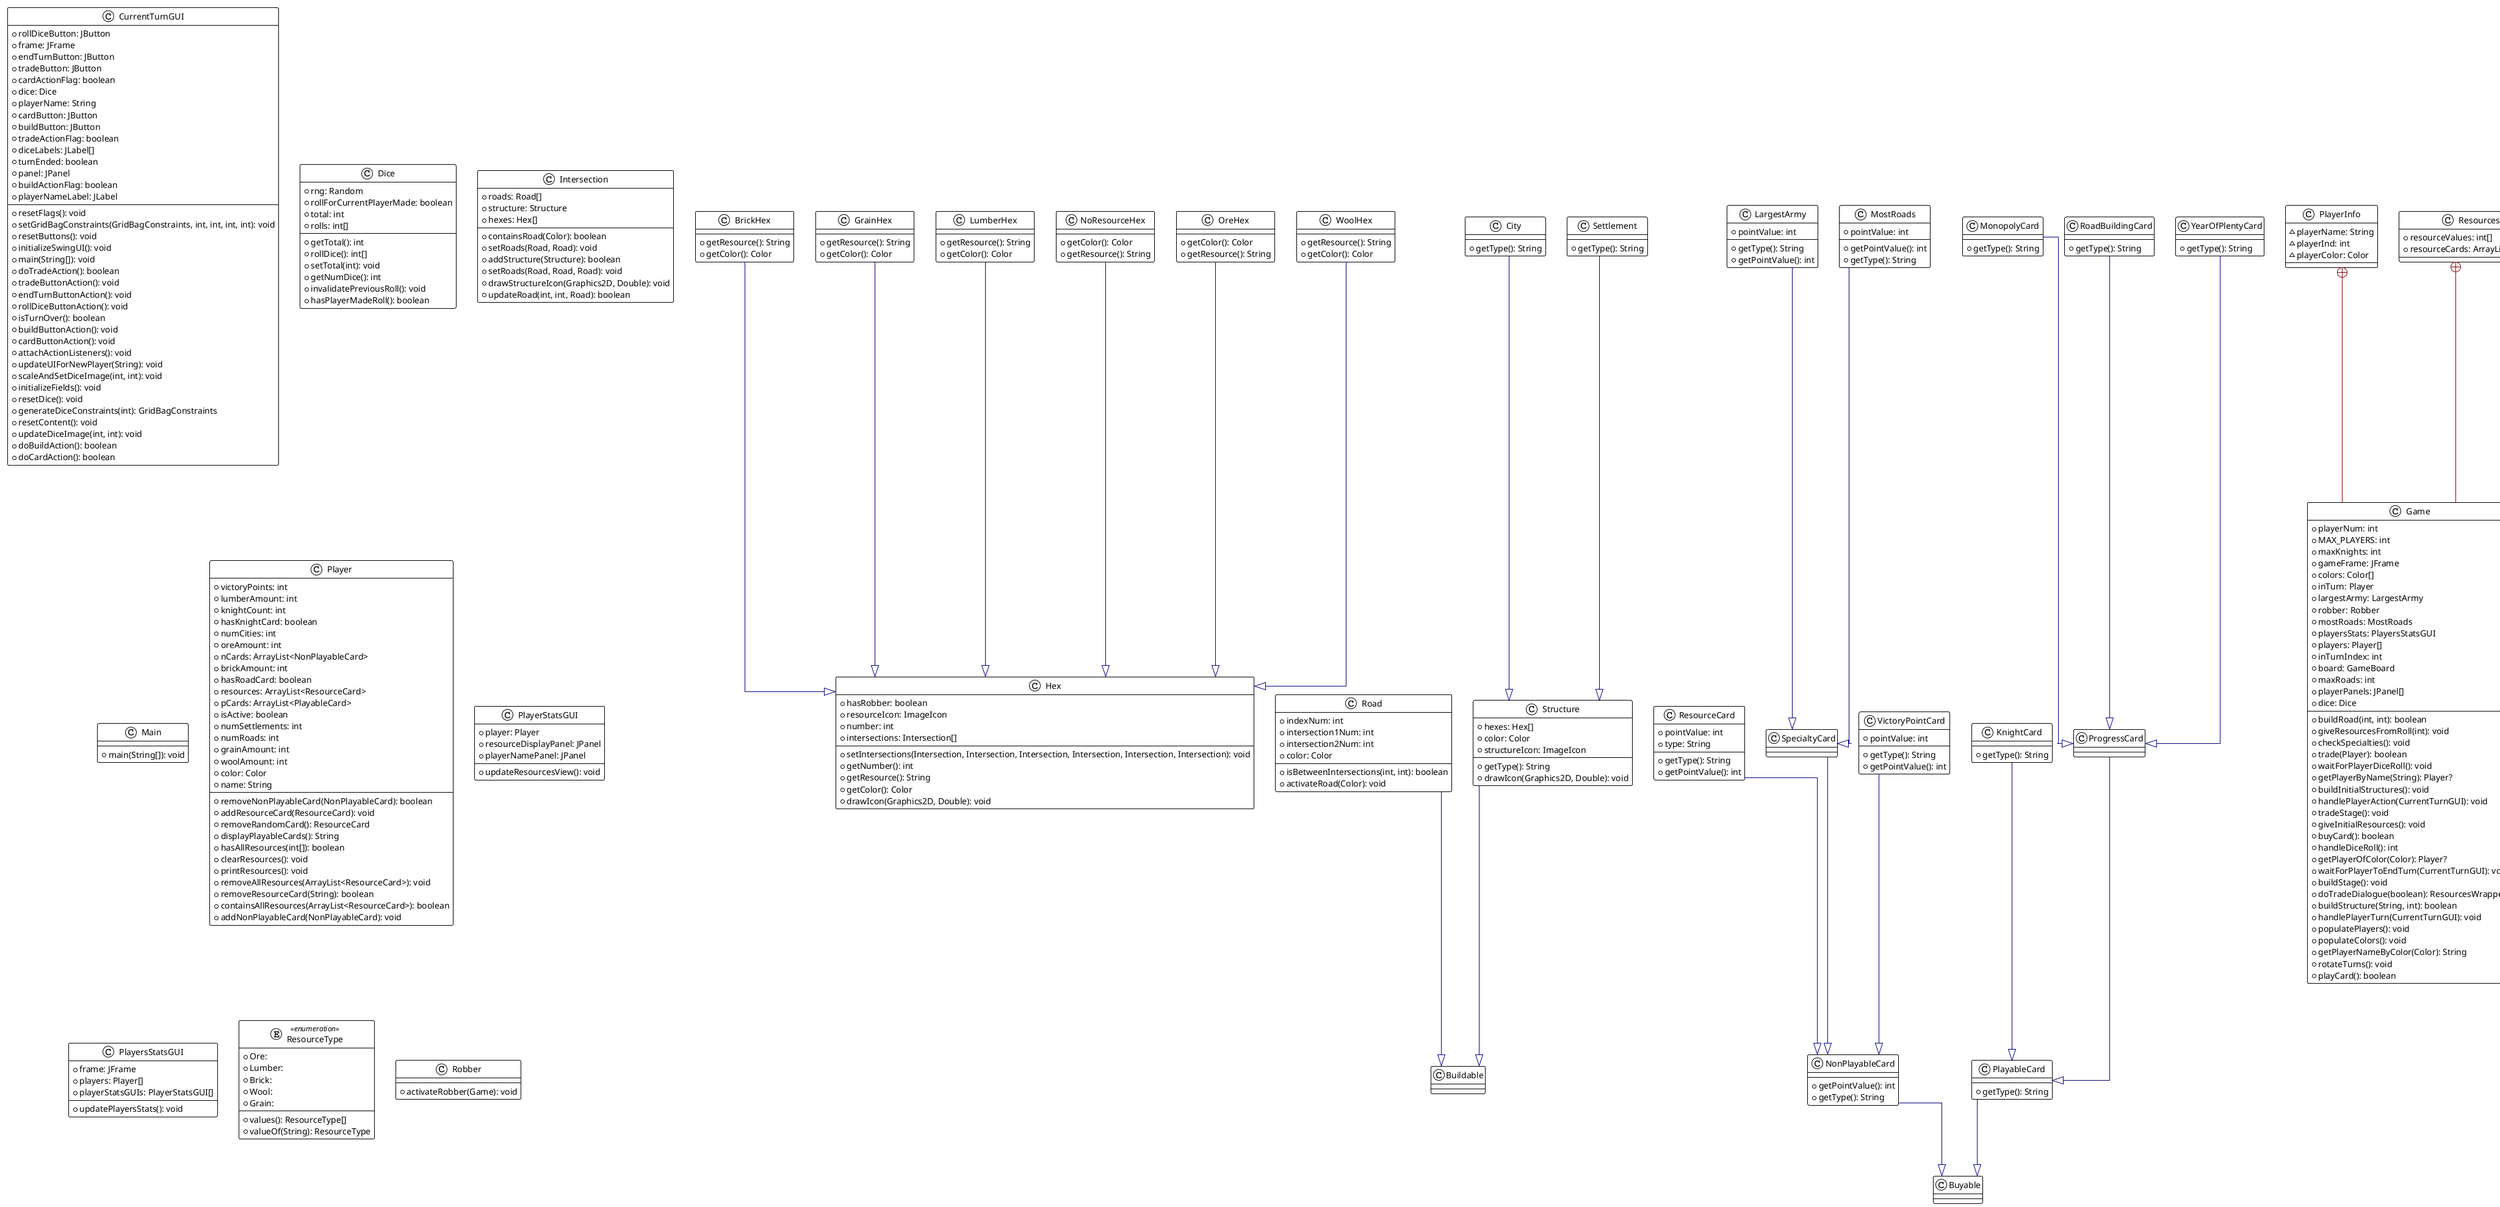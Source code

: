@startuml

!theme plain
top to bottom direction
skinparam linetype ortho

class BrickHex {
  + getResource(): String
  + getColor(): Color
}
class Buildable
class Buyable
class City {
  + getType(): String
}
class CurrentTurnGUI {
  + rollDiceButton: JButton
  + frame: JFrame
  + endTurnButton: JButton
  + tradeButton: JButton
  + cardActionFlag: boolean
  + dice: Dice
  + playerName: String
  + cardButton: JButton
  + buildButton: JButton
  + tradeActionFlag: boolean
  + diceLabels: JLabel[]
  + turnEnded: boolean
  + panel: JPanel
  + buildActionFlag: boolean
  + playerNameLabel: JLabel
  + resetFlags(): void
  + setGridBagConstraints(GridBagConstraints, int, int, int, int): void
  + resetButtons(): void
  + initializeSwingUI(): void
  + main(String[]): void
  + doTradeAction(): boolean
  + tradeButtonAction(): void
  + endTurnButtonAction(): void
  + rollDiceButtonAction(): void
  + isTurnOver(): boolean
  + buildButtonAction(): void
  + cardButtonAction(): void
  + attachActionListeners(): void
  + updateUIForNewPlayer(String): void
  + scaleAndSetDiceImage(int, int): void
  + initializeFields(): void
  + resetDice(): void
  + generateDiceConstraints(int): GridBagConstraints
  + resetContent(): void
  + updateDiceImage(int, int): void
  + doBuildAction(): boolean
  + doCardAction(): boolean
}
class Dice {
  + rng: Random
  + rollForCurrentPlayerMade: boolean
  + total: int
  + rolls: int[]
  + getTotal(): int
  + rollDice(): int[]
  + setTotal(int): void
  + getNumDice(): int
  + invalidatePreviousRoll(): void
  + hasPlayerMadeRoll(): boolean
}
class Game {
  + playerNum: int
  + MAX_PLAYERS: int
  + maxKnights: int
  + gameFrame: JFrame
  + colors: Color[]
  + inTurn: Player
  + largestArmy: LargestArmy
  + robber: Robber
  + mostRoads: MostRoads
  + playersStats: PlayersStatsGUI
  + players: Player[]
  + inTurnIndex: int
  + board: GameBoard
  + maxRoads: int
  + playerPanels: JPanel[]
  + dice: Dice
  + buildRoad(int, int): boolean
  + giveResourcesFromRoll(int): void
  + checkSpecialties(): void
  + trade(Player): boolean
  + waitForPlayerDiceRoll(): void
  + getPlayerByName(String): Player?
  + buildInitialStructures(): void
  + handlePlayerAction(CurrentTurnGUI): void
  + tradeStage(): void
  + giveInitialResources(): void
  + buyCard(): boolean
  + handleDiceRoll(): int
  + getPlayerOfColor(Color): Player?
  + waitForPlayerToEndTurn(CurrentTurnGUI): void
  + buildStage(): void
  + doTradeDialogue(boolean): ResourcesWrapper
  + buildStructure(String, int): boolean
  + handlePlayerTurn(CurrentTurnGUI): void
  + populatePlayers(): void
  + populateColors(): void
  + getPlayerNameByColor(Color): String
  + rotateTurns(): void
  + playCard(): boolean
}
class GameBoard {
  + hexes: Hex[]
  + hexSideLength: int
  + gamePanel: JPanel
  + hexDiameter: double
  + hexRadius: double
  + intersections: Intersection[]
  + roads: Road[]
  + playerNum: int
  + intersectionPoints: IntersectionPoint[]
  + startingPoint: Double
  + makeHex(Double): HexagonData
  + placeHexes(): void
  + drawHex(Hex, Graphics2D, Double): HexagonData
  + drawRoadAtIndex(GraphicsWithIndex): void
  + setIntersectionCoords(): void
  + getStructuresOnRolledHexes(int): ArrayList<Structure>
  + setIntersections(): void
  + setRoads(): void
  + findRobberIndex(): int
  + drawIntersectionAtIndex(GraphicsWithIndex): void
  + connectRoads(): void
  + paintComponent(Graphics): void
  + setHexIntersections(): void
  + setIntersectionCoordsHelper(IntersectionHelper, int): IntersectionHelper
  + getRoadByIntersections(int, int): Road
  + drawHexNumberAtPosition(GraphicsWithIndex, Double): void
  + addStructure(Structure, int): boolean
  + getStructuresOnHexNum(int): ArrayList<Structure>
  + mixHexes(): void
  + moveRobber(int): void
}
class GrainHex {
  + getResource(): String
  + getColor(): Color
}
class GraphicsWithIndex {
  ~ g2: Graphics2D
  ~ position: int
  ~ getPosition(): int
  ~ setNewPosition(int): void
  ~ getGraphics(): Graphics2D
}
class Hex {
  + hasRobber: boolean
  + resourceIcon: ImageIcon
  + number: int
  + intersections: Intersection[]
  + setIntersections(Intersection, Intersection, Intersection, Intersection, Intersection, Intersection): void
  + getNumber(): int
  + getResource(): String
  + getColor(): Color
  + drawIcon(Graphics2D, Double): void
}
class HexagonData {
  ~ xCenter: int
  ~ yCenter: int
  ~ hex: Polygon
  ~ drawHexShape(Graphics2D): void
}
class Intersection {
  + roads: Road[]
  + structure: Structure
  + hexes: Hex[]
  + containsRoad(Color): boolean
  + setRoads(Road, Road): void
  + addStructure(Structure): boolean
  + setRoads(Road, Road, Road): void
  + drawStructureIcon(Graphics2D, Double): void
  + updateRoad(int, int, Road): boolean
}
class IntersectionHelper {
  ~ standardHeight: boolean
  ~ curX: double
  ~ count: int
  ~ curY: double
}
class IntersectionPoint {
  + point: Double
  + color: Color
  + changeColor(Color): void
}
class KnightCard {
  + getType(): String
}
class LargestArmy {
  + pointValue: int
  + getType(): String
  + getPointValue(): int
}
class LumberHex {
  + getResource(): String
  + getColor(): Color
}
class Main {
  + main(String[]): void
}
class MonopolyCard {
  + getType(): String
}
class MostRoads {
  + pointValue: int
  + getPointValue(): int
  + getType(): String
}
class NoResourceHex {
  + getColor(): Color
  + getResource(): String
}
class NonPlayableCard {
  + getPointValue(): int
  + getType(): String
}
class OreHex {
  + getColor(): Color
  + getResource(): String
}
class PlayableCard {
  + getType(): String
}
class Player {
  + victoryPoints: int
  + lumberAmount: int
  + knightCount: int
  + hasKnightCard: boolean
  + numCities: int
  + oreAmount: int
  + nCards: ArrayList<NonPlayableCard>
  + brickAmount: int
  + hasRoadCard: boolean
  + resources: ArrayList<ResourceCard>
  + pCards: ArrayList<PlayableCard>
  + isActive: boolean
  + numSettlements: int
  + numRoads: int
  + grainAmount: int
  + woolAmount: int
  + color: Color
  + name: String
  + removeNonPlayableCard(NonPlayableCard): boolean
  + addResourceCard(ResourceCard): void
  + removeRandomCard(): ResourceCard
  + displayPlayableCards(): String
  + hasAllResources(int[]): boolean
  + clearResources(): void
  + printResources(): void
  + removeAllResources(ArrayList<ResourceCard>): void
  + removeResourceCard(String): boolean
  + containsAllResources(ArrayList<ResourceCard>): boolean
  + addNonPlayableCard(NonPlayableCard): void
}
class PlayerInfo {
  ~ playerName: String
  ~ playerInd: int
  ~ playerColor: Color
}
class PlayerStatsGUI {
  + player: Player
  + resourceDisplayPanel: JPanel
  + playerNamePanel: JPanel
  + updateResourcesView(): void
}
class PlayersStatsGUI {
  + frame: JFrame
  + players: Player[]
  + playerStatsGUIs: PlayerStatsGUI[]
  + updatePlayersStats(): void
}
class ProgressCard
class ResourceCard {
  + pointValue: int
  + type: String
  + getType(): String
  + getPointValue(): int
}
enum ResourceType << enumeration >> {
  + Ore: 
  + Lumber: 
  + Brick: 
  + Wool: 
  + Grain: 
  + values(): ResourceType[]
  + valueOf(String): ResourceType
}
class ResourcesWrapper {
  + resourceValues: int[]
  + resourceCards: ArrayList<ResourceCard>
}
class Road {
  + indexNum: int
  + intersection1Num: int
  + intersection2Num: int
  + color: Color
  + isBetweenIntersections(int, int): boolean
  + activateRoad(Color): void
}
class RoadBuildingCard {
  + getType(): String
}
class Robber {
  + activateRobber(Game): void
}
class Settlement {
  + getType(): String
}
class SpecialtyCard
class Structure {
  + hexes: Hex[]
  + color: Color
  + structureIcon: ImageIcon
  + getType(): String
  + drawIcon(Graphics2D, Double): void
}
class VictoryPointCard {
  + pointValue: int
  + getType(): String
  + getPointValue(): int
}
class WoolHex {
  + getResource(): String
  + getColor(): Color
}
class YearOfPlentyCard {
  + getType(): String
}

BrickHex            -[#000082,plain]-^  Hex                
City                -[#000082,plain]-^  Structure          
GrainHex            -[#000082,plain]-^  Hex                
GraphicsWithIndex   +-[#820000,plain]-  GameBoard          
HexagonData         +-[#820000,plain]-  GameBoard          
IntersectionHelper  +-[#820000,plain]-  GameBoard          
IntersectionPoint   +-[#820000,plain]-  GameBoard          
KnightCard          -[#000082,plain]-^  PlayableCard       
LargestArmy         -[#000082,plain]-^  SpecialtyCard      
LumberHex           -[#000082,plain]-^  Hex                
MonopolyCard        -[#000082,plain]-^  ProgressCard       
MostRoads           -[#000082,plain]-^  SpecialtyCard      
NoResourceHex       -[#000082,plain]-^  Hex                
NonPlayableCard     -[#000082,plain]-^  Buyable            
OreHex              -[#000082,plain]-^  Hex                
PlayableCard        -[#000082,plain]-^  Buyable            
PlayerInfo          +-[#820000,plain]-  Game               
ProgressCard        -[#000082,plain]-^  PlayableCard       
ResourceCard        -[#000082,plain]-^  NonPlayableCard    
ResourcesWrapper    +-[#820000,plain]-  Game               
Road                -[#000082,plain]-^  Buildable          
RoadBuildingCard    -[#000082,plain]-^  ProgressCard       
Settlement          -[#000082,plain]-^  Structure          
SpecialtyCard       -[#000082,plain]-^  NonPlayableCard    
Structure           -[#000082,plain]-^  Buildable          
VictoryPointCard    -[#000082,plain]-^  NonPlayableCard    
WoolHex             -[#000082,plain]-^  Hex                
YearOfPlentyCard    -[#000082,plain]-^  ProgressCard       
@enduml
